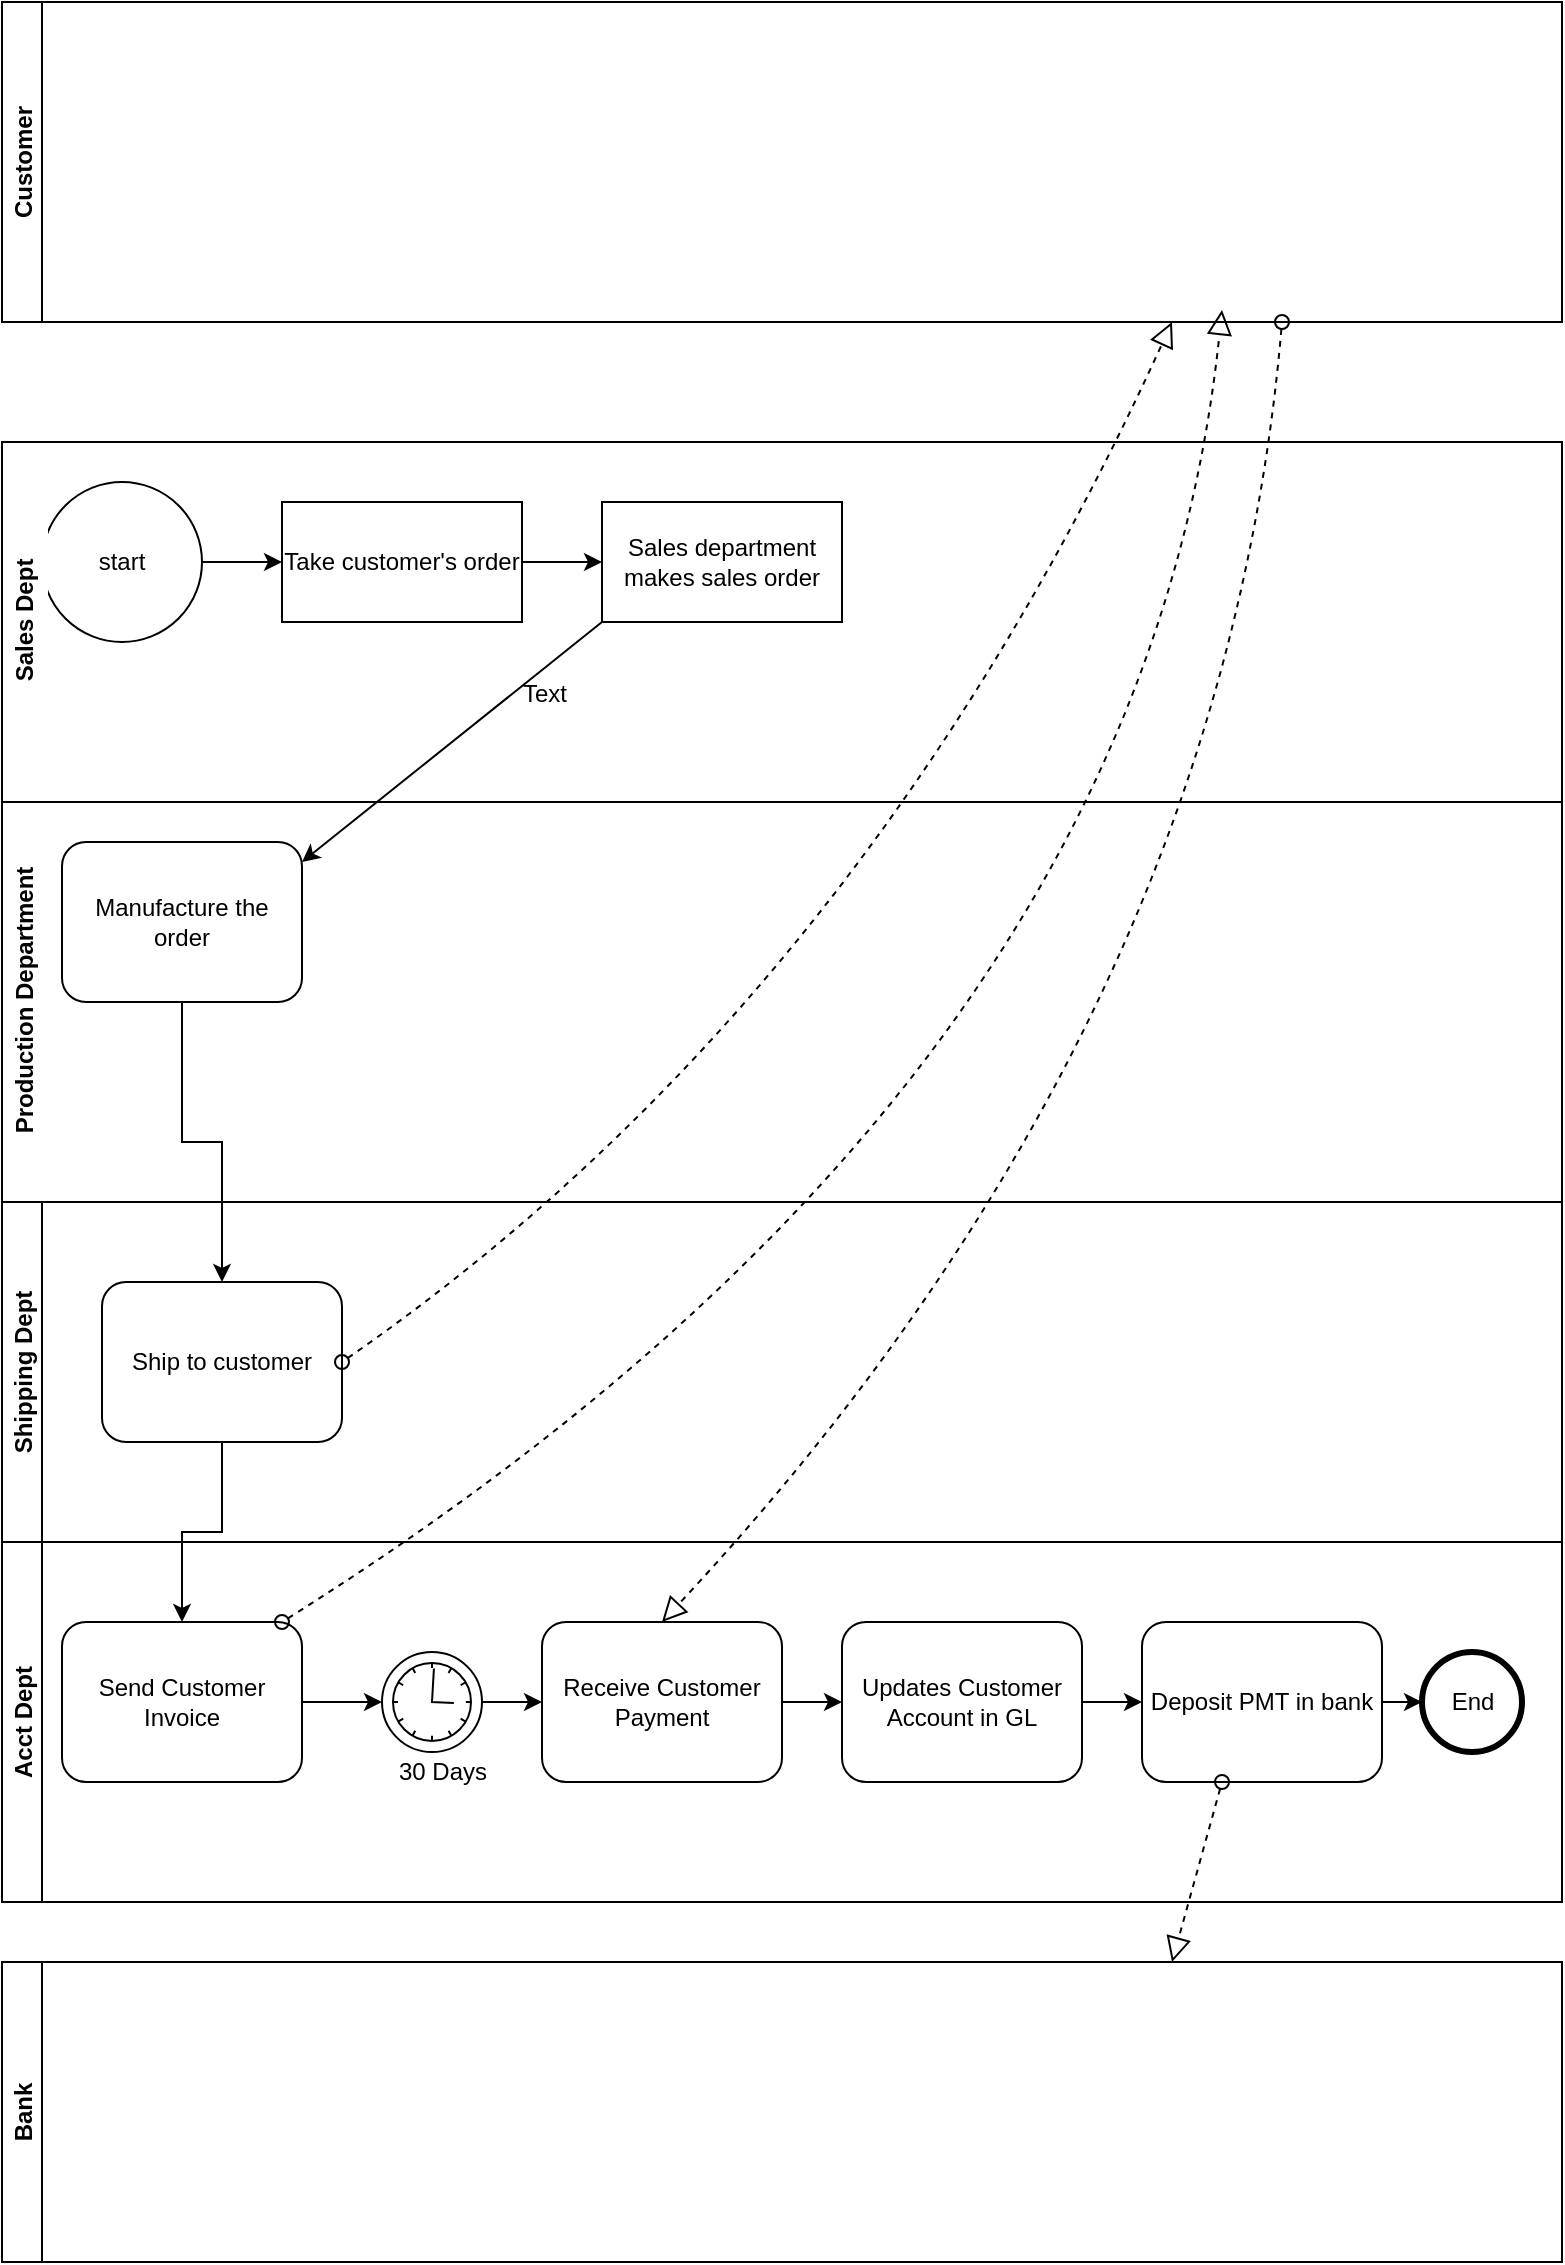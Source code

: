 <mxfile version="12.6.5" type="github"><diagram id="XLM408WYNoSxoDpSnDEh" name="Page-1"><mxGraphModel dx="1422" dy="1894" grid="1" gridSize="10" guides="1" tooltips="1" connect="1" arrows="1" fold="1" page="1" pageScale="1" pageWidth="850" pageHeight="1100" math="0" shadow="0"><root><mxCell id="0"/><mxCell id="1" parent="0"/><mxCell id="Mtt1TxPrl-6WIsJZF9XU-3" value="" style="edgeStyle=orthogonalEdgeStyle;rounded=0;orthogonalLoop=1;jettySize=auto;html=1;" edge="1" parent="1" source="Mtt1TxPrl-6WIsJZF9XU-1" target="Mtt1TxPrl-6WIsJZF9XU-2"><mxGeometry relative="1" as="geometry"/></mxCell><mxCell id="Mtt1TxPrl-6WIsJZF9XU-1" value="start" style="ellipse;whiteSpace=wrap;html=1;aspect=fixed;" vertex="1" parent="1"><mxGeometry x="40" y="80" width="80" height="80" as="geometry"/></mxCell><mxCell id="Mtt1TxPrl-6WIsJZF9XU-5" value="" style="edgeStyle=orthogonalEdgeStyle;rounded=0;orthogonalLoop=1;jettySize=auto;html=1;" edge="1" parent="1" source="Mtt1TxPrl-6WIsJZF9XU-2" target="Mtt1TxPrl-6WIsJZF9XU-4"><mxGeometry relative="1" as="geometry"/></mxCell><mxCell id="Mtt1TxPrl-6WIsJZF9XU-2" value="Take customer's order" style="rounded=0;whiteSpace=wrap;html=1;" vertex="1" parent="1"><mxGeometry x="160" y="90" width="120" height="60" as="geometry"/></mxCell><mxCell id="Mtt1TxPrl-6WIsJZF9XU-4" value="Sales department makes sales order" style="rounded=0;whiteSpace=wrap;html=1;" vertex="1" parent="1"><mxGeometry x="320" y="90" width="120" height="60" as="geometry"/></mxCell><mxCell id="Mtt1TxPrl-6WIsJZF9XU-13" value="Shipping Dept" style="swimlane;startSize=20;horizontal=0;" vertex="1" parent="1"><mxGeometry x="20" y="440" width="780" height="170" as="geometry"/></mxCell><mxCell id="Mtt1TxPrl-6WIsJZF9XU-17" value="Ship to customer" style="shape=ext;rounded=1;html=1;whiteSpace=wrap;" vertex="1" parent="Mtt1TxPrl-6WIsJZF9XU-13"><mxGeometry x="50" y="40" width="120" height="80" as="geometry"/></mxCell><mxCell id="Mtt1TxPrl-6WIsJZF9XU-45" value="" style="startArrow=oval;startFill=0;startSize=7;endArrow=block;endFill=0;endSize=10;dashed=1;html=1;entryX=0.75;entryY=1;entryDx=0;entryDy=0;curved=1;" edge="1" parent="Mtt1TxPrl-6WIsJZF9XU-13" target="Mtt1TxPrl-6WIsJZF9XU-44"><mxGeometry width="100" relative="1" as="geometry"><mxPoint x="170" y="80" as="sourcePoint"/><mxPoint x="270" y="80" as="targetPoint"/><Array as="points"><mxPoint x="430" y="-100"/></Array></mxGeometry></mxCell><mxCell id="Mtt1TxPrl-6WIsJZF9XU-6" value="Sales Dept" style="swimlane;html=1;horizontal=0;swimlaneLine=0;startSize=23;" vertex="1" parent="1"><mxGeometry x="20" y="60" width="780" height="180" as="geometry"/></mxCell><mxCell id="Mtt1TxPrl-6WIsJZF9XU-15" value="Text" style="text;html=1;align=center;verticalAlign=middle;resizable=0;points=[];autosize=1;" vertex="1" parent="1"><mxGeometry x="271" y="176" width="40" height="20" as="geometry"/></mxCell><mxCell id="Mtt1TxPrl-6WIsJZF9XU-9" value="Production Department" style="swimlane;html=1;horizontal=0;swimlaneLine=0;" vertex="1" parent="1"><mxGeometry x="20" y="240" width="780" height="200" as="geometry"/></mxCell><mxCell id="Mtt1TxPrl-6WIsJZF9XU-11" value="Manufacture the order" style="shape=ext;rounded=1;html=1;whiteSpace=wrap;" vertex="1" parent="Mtt1TxPrl-6WIsJZF9XU-9"><mxGeometry x="30" y="20" width="120" height="80" as="geometry"/></mxCell><mxCell id="Mtt1TxPrl-6WIsJZF9XU-14" value="" style="endArrow=classic;html=1;exitX=0;exitY=1;exitDx=0;exitDy=0;" edge="1" parent="Mtt1TxPrl-6WIsJZF9XU-9" source="Mtt1TxPrl-6WIsJZF9XU-4"><mxGeometry width="50" height="50" relative="1" as="geometry"><mxPoint x="300" y="-30" as="sourcePoint"/><mxPoint x="150" y="30" as="targetPoint"/><Array as="points"/></mxGeometry></mxCell><mxCell id="Mtt1TxPrl-6WIsJZF9XU-16" value="Acct Dept" style="swimlane;startSize=20;horizontal=0;" vertex="1" parent="1"><mxGeometry x="20" y="610" width="780" height="180" as="geometry"/></mxCell><mxCell id="Mtt1TxPrl-6WIsJZF9XU-32" style="edgeStyle=orthogonalEdgeStyle;rounded=0;orthogonalLoop=1;jettySize=auto;html=1;exitX=1;exitY=0.5;exitDx=0;exitDy=0;entryX=0;entryY=0.5;entryDx=0;entryDy=0;" edge="1" parent="Mtt1TxPrl-6WIsJZF9XU-16" source="Mtt1TxPrl-6WIsJZF9XU-18" target="Mtt1TxPrl-6WIsJZF9XU-19"><mxGeometry relative="1" as="geometry"/></mxCell><mxCell id="Mtt1TxPrl-6WIsJZF9XU-18" value="Send Customer Invoice" style="shape=ext;rounded=1;html=1;whiteSpace=wrap;" vertex="1" parent="Mtt1TxPrl-6WIsJZF9XU-16"><mxGeometry x="30" y="40" width="120" height="80" as="geometry"/></mxCell><mxCell id="Mtt1TxPrl-6WIsJZF9XU-33" value="" style="edgeStyle=orthogonalEdgeStyle;rounded=0;orthogonalLoop=1;jettySize=auto;html=1;" edge="1" parent="Mtt1TxPrl-6WIsJZF9XU-16" source="Mtt1TxPrl-6WIsJZF9XU-19" target="Mtt1TxPrl-6WIsJZF9XU-20"><mxGeometry relative="1" as="geometry"/></mxCell><mxCell id="Mtt1TxPrl-6WIsJZF9XU-19" value="" style="shape=mxgraph.bpmn.shape;html=1;verticalLabelPosition=bottom;labelBackgroundColor=#ffffff;verticalAlign=top;align=center;perimeter=ellipsePerimeter;outlineConnect=0;outline=standard;symbol=timer;" vertex="1" parent="Mtt1TxPrl-6WIsJZF9XU-16"><mxGeometry x="190" y="55" width="50" height="50" as="geometry"/></mxCell><mxCell id="Mtt1TxPrl-6WIsJZF9XU-34" value="" style="edgeStyle=orthogonalEdgeStyle;rounded=0;orthogonalLoop=1;jettySize=auto;html=1;" edge="1" parent="Mtt1TxPrl-6WIsJZF9XU-16" source="Mtt1TxPrl-6WIsJZF9XU-20" target="Mtt1TxPrl-6WIsJZF9XU-21"><mxGeometry relative="1" as="geometry"/></mxCell><mxCell id="Mtt1TxPrl-6WIsJZF9XU-20" value="Receive Customer Payment" style="shape=ext;rounded=1;html=1;whiteSpace=wrap;" vertex="1" parent="Mtt1TxPrl-6WIsJZF9XU-16"><mxGeometry x="270" y="40" width="120" height="80" as="geometry"/></mxCell><mxCell id="Mtt1TxPrl-6WIsJZF9XU-35" value="" style="edgeStyle=orthogonalEdgeStyle;rounded=0;orthogonalLoop=1;jettySize=auto;html=1;" edge="1" parent="Mtt1TxPrl-6WIsJZF9XU-16" source="Mtt1TxPrl-6WIsJZF9XU-21" target="Mtt1TxPrl-6WIsJZF9XU-22"><mxGeometry relative="1" as="geometry"/></mxCell><mxCell id="Mtt1TxPrl-6WIsJZF9XU-21" value="Updates Customer Account in GL" style="shape=ext;rounded=1;html=1;whiteSpace=wrap;" vertex="1" parent="Mtt1TxPrl-6WIsJZF9XU-16"><mxGeometry x="420" y="40" width="120" height="80" as="geometry"/></mxCell><mxCell id="Mtt1TxPrl-6WIsJZF9XU-40" style="edgeStyle=orthogonalEdgeStyle;rounded=0;orthogonalLoop=1;jettySize=auto;html=1;entryX=0;entryY=0.5;entryDx=0;entryDy=0;" edge="1" parent="Mtt1TxPrl-6WIsJZF9XU-16" source="Mtt1TxPrl-6WIsJZF9XU-22" target="Mtt1TxPrl-6WIsJZF9XU-26"><mxGeometry relative="1" as="geometry"/></mxCell><mxCell id="Mtt1TxPrl-6WIsJZF9XU-22" value="Deposit PMT in bank" style="shape=ext;rounded=1;html=1;whiteSpace=wrap;" vertex="1" parent="Mtt1TxPrl-6WIsJZF9XU-16"><mxGeometry x="570" y="40" width="120" height="80" as="geometry"/></mxCell><mxCell id="Mtt1TxPrl-6WIsJZF9XU-23" value="30 Days" style="text;html=1;align=center;verticalAlign=middle;resizable=0;points=[];autosize=1;" vertex="1" parent="Mtt1TxPrl-6WIsJZF9XU-16"><mxGeometry x="190" y="105" width="60" height="20" as="geometry"/></mxCell><mxCell id="Mtt1TxPrl-6WIsJZF9XU-26" value="" style="shape=mxgraph.bpmn.shape;html=1;verticalLabelPosition=bottom;labelBackgroundColor=#ffffff;verticalAlign=top;align=center;perimeter=ellipsePerimeter;outlineConnect=0;outline=end;symbol=general;" vertex="1" parent="Mtt1TxPrl-6WIsJZF9XU-16"><mxGeometry x="710" y="55" width="50" height="50" as="geometry"/></mxCell><mxCell id="Mtt1TxPrl-6WIsJZF9XU-29" value="End" style="text;html=1;align=center;verticalAlign=middle;resizable=0;points=[];autosize=1;" vertex="1" parent="Mtt1TxPrl-6WIsJZF9XU-16"><mxGeometry x="715" y="70" width="40" height="20" as="geometry"/></mxCell><mxCell id="Mtt1TxPrl-6WIsJZF9XU-46" value="" style="startArrow=oval;startFill=0;startSize=7;endArrow=block;endFill=0;endSize=10;dashed=1;html=1;curved=1;" edge="1" parent="Mtt1TxPrl-6WIsJZF9XU-16"><mxGeometry width="100" relative="1" as="geometry"><mxPoint x="140" y="40" as="sourcePoint"/><mxPoint x="610" y="-616" as="targetPoint"/><Array as="points"><mxPoint x="570" y="-230"/></Array></mxGeometry></mxCell><mxCell id="Mtt1TxPrl-6WIsJZF9XU-48" value="" style="startArrow=oval;startFill=0;startSize=7;endArrow=block;endFill=0;endSize=10;dashed=1;html=1;entryX=0.75;entryY=0;entryDx=0;entryDy=0;" edge="1" parent="Mtt1TxPrl-6WIsJZF9XU-16" target="Mtt1TxPrl-6WIsJZF9XU-43"><mxGeometry width="100" relative="1" as="geometry"><mxPoint x="610" y="120" as="sourcePoint"/><mxPoint x="710" y="120" as="targetPoint"/></mxGeometry></mxCell><mxCell id="Mtt1TxPrl-6WIsJZF9XU-30" style="edgeStyle=orthogonalEdgeStyle;rounded=0;orthogonalLoop=1;jettySize=auto;html=1;exitX=0.5;exitY=1;exitDx=0;exitDy=0;" edge="1" parent="1" source="Mtt1TxPrl-6WIsJZF9XU-11" target="Mtt1TxPrl-6WIsJZF9XU-17"><mxGeometry relative="1" as="geometry"/></mxCell><mxCell id="Mtt1TxPrl-6WIsJZF9XU-31" style="edgeStyle=orthogonalEdgeStyle;rounded=0;orthogonalLoop=1;jettySize=auto;html=1;exitX=0.5;exitY=1;exitDx=0;exitDy=0;entryX=0.5;entryY=0;entryDx=0;entryDy=0;" edge="1" parent="1" source="Mtt1TxPrl-6WIsJZF9XU-17" target="Mtt1TxPrl-6WIsJZF9XU-18"><mxGeometry relative="1" as="geometry"/></mxCell><mxCell id="Mtt1TxPrl-6WIsJZF9XU-43" value="Bank" style="swimlane;startSize=20;horizontal=0;" vertex="1" parent="1"><mxGeometry x="20" y="820" width="780" height="150" as="geometry"/></mxCell><mxCell id="Mtt1TxPrl-6WIsJZF9XU-44" value="Customer" style="swimlane;startSize=20;horizontal=0;" vertex="1" parent="1"><mxGeometry x="20" y="-160" width="780" height="160" as="geometry"/></mxCell><mxCell id="Mtt1TxPrl-6WIsJZF9XU-47" value="" style="startArrow=oval;startFill=0;startSize=7;endArrow=block;endFill=0;endSize=10;dashed=1;html=1;entryX=0.5;entryY=0;entryDx=0;entryDy=0;curved=1;" edge="1" parent="1" target="Mtt1TxPrl-6WIsJZF9XU-20"><mxGeometry width="100" relative="1" as="geometry"><mxPoint x="660" as="sourcePoint"/><mxPoint x="760" as="targetPoint"/><Array as="points"><mxPoint x="630" y="350"/></Array></mxGeometry></mxCell></root></mxGraphModel></diagram></mxfile>